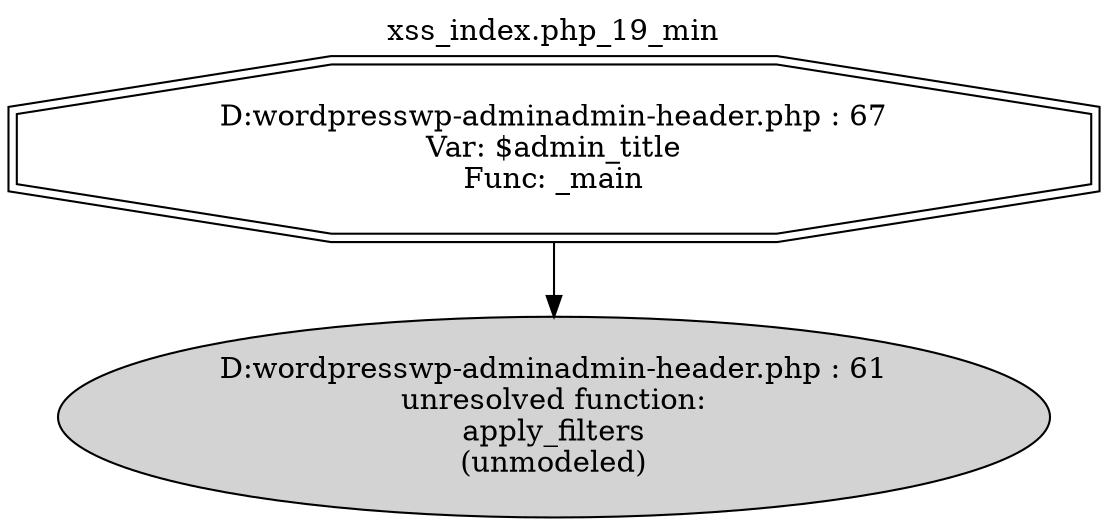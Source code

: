 digraph cfg {
  label="xss_index.php_19_min";
  labelloc=t;
  n1 [shape=doubleoctagon, label="D:\wordpress\wp-admin\admin-header.php : 67\nVar: $admin_title\nFunc: _main\n"];
  n2 [shape=ellipse, label="D:\wordpress\wp-admin\admin-header.php : 61\nunresolved function:\napply_filters\n(unmodeled)\n",style=filled];
  n1 -> n2;
}
